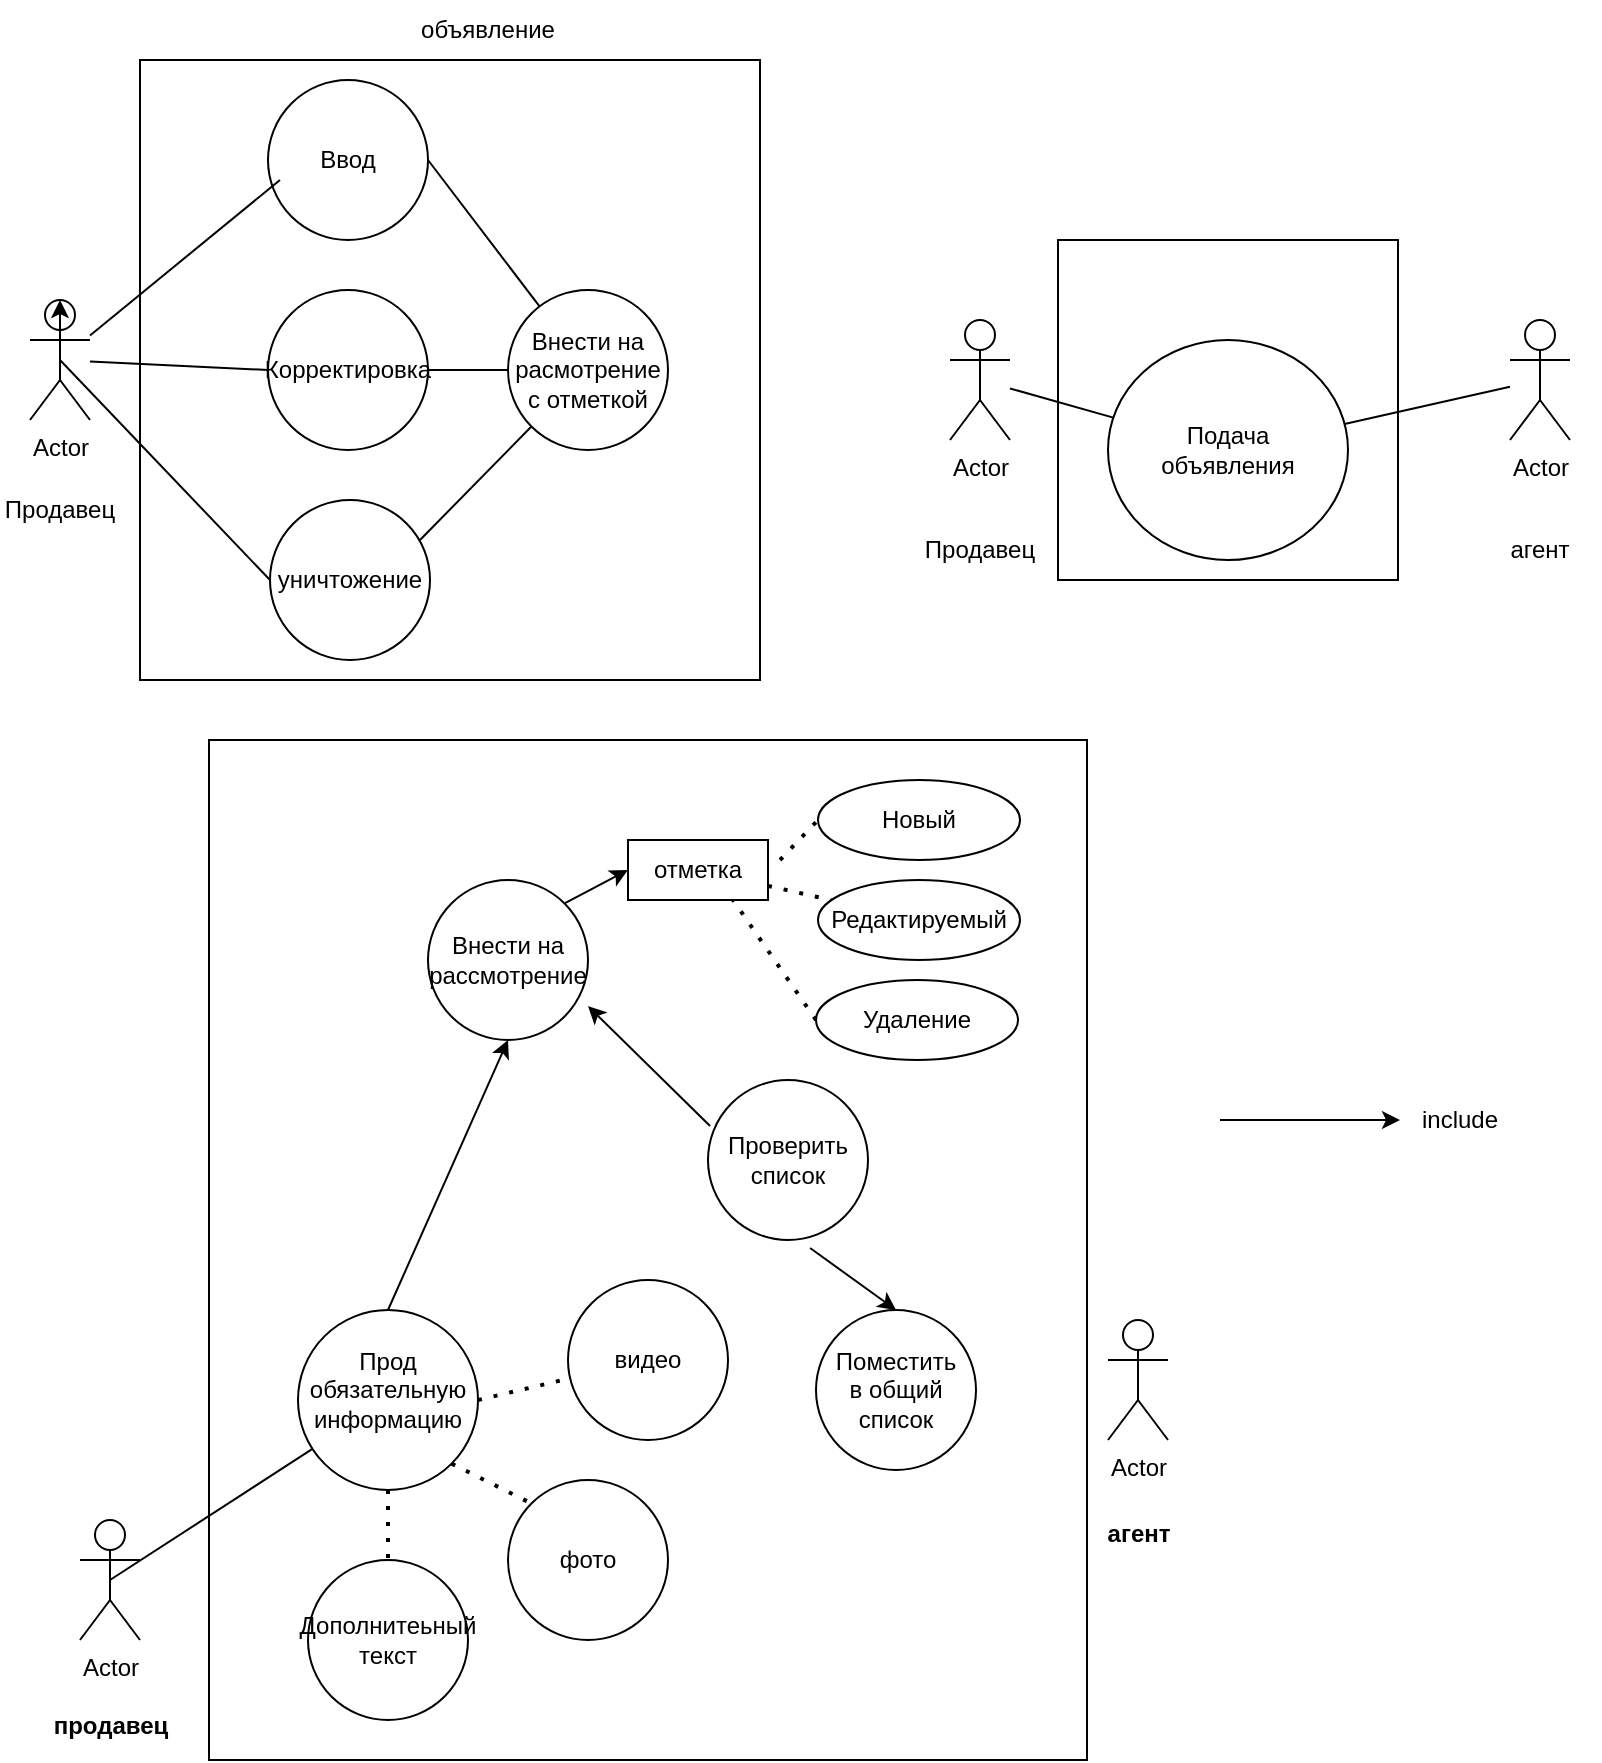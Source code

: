 <mxfile version="21.0.10" type="github">
  <diagram name="Страница 1" id="QJLPe6FTmYmP6zjZLV0D">
    <mxGraphModel dx="1386" dy="1960" grid="1" gridSize="10" guides="1" tooltips="1" connect="1" arrows="1" fold="1" page="1" pageScale="1" pageWidth="827" pageHeight="1169" math="0" shadow="0">
      <root>
        <mxCell id="0" />
        <mxCell id="1" parent="0" />
        <mxCell id="mQkJK_xvVJyAC3WAWVlx-47" value="" style="rounded=0;whiteSpace=wrap;html=1;" vertex="1" parent="1">
          <mxGeometry x="114.5" y="260" width="439" height="510" as="geometry" />
        </mxCell>
        <mxCell id="mQkJK_xvVJyAC3WAWVlx-12" value="Actor" style="shape=umlActor;verticalLabelPosition=bottom;verticalAlign=top;html=1;outlineConnect=0;" vertex="1" parent="1">
          <mxGeometry x="485" y="50" width="30" height="60" as="geometry" />
        </mxCell>
        <mxCell id="mQkJK_xvVJyAC3WAWVlx-13" value="Продавец" style="text;html=1;strokeColor=none;fillColor=none;align=center;verticalAlign=middle;whiteSpace=wrap;rounded=0;" vertex="1" parent="1">
          <mxGeometry x="470" y="150" width="60" height="30" as="geometry" />
        </mxCell>
        <mxCell id="mQkJK_xvVJyAC3WAWVlx-14" value="" style="whiteSpace=wrap;html=1;aspect=fixed;" vertex="1" parent="1">
          <mxGeometry x="539" y="10" width="170" height="170" as="geometry" />
        </mxCell>
        <mxCell id="mQkJK_xvVJyAC3WAWVlx-15" value="Actor" style="shape=umlActor;verticalLabelPosition=bottom;verticalAlign=top;html=1;outlineConnect=0;" vertex="1" parent="1">
          <mxGeometry x="765" y="50" width="30" height="60" as="geometry" />
        </mxCell>
        <mxCell id="mQkJK_xvVJyAC3WAWVlx-16" value="агент" style="text;html=1;strokeColor=none;fillColor=none;align=center;verticalAlign=middle;whiteSpace=wrap;rounded=0;" vertex="1" parent="1">
          <mxGeometry x="750" y="150" width="60" height="30" as="geometry" />
        </mxCell>
        <mxCell id="mQkJK_xvVJyAC3WAWVlx-17" value="" style="endArrow=none;html=1;rounded=0;" edge="1" parent="1" source="mQkJK_xvVJyAC3WAWVlx-12" target="mQkJK_xvVJyAC3WAWVlx-19">
          <mxGeometry width="50" height="50" relative="1" as="geometry">
            <mxPoint x="635" y="150" as="sourcePoint" />
            <mxPoint x="685" y="100" as="targetPoint" />
          </mxGeometry>
        </mxCell>
        <mxCell id="mQkJK_xvVJyAC3WAWVlx-18" value="" style="endArrow=none;html=1;rounded=0;" edge="1" parent="1" source="mQkJK_xvVJyAC3WAWVlx-19" target="mQkJK_xvVJyAC3WAWVlx-15">
          <mxGeometry width="50" height="50" relative="1" as="geometry">
            <mxPoint x="675" y="130" as="sourcePoint" />
            <mxPoint x="685" y="100" as="targetPoint" />
          </mxGeometry>
        </mxCell>
        <mxCell id="mQkJK_xvVJyAC3WAWVlx-19" value="" style="ellipse;whiteSpace=wrap;html=1;" vertex="1" parent="1">
          <mxGeometry x="564" y="60" width="120" height="110" as="geometry" />
        </mxCell>
        <mxCell id="mQkJK_xvVJyAC3WAWVlx-20" value="Подача объявления" style="text;html=1;strokeColor=none;fillColor=none;align=center;verticalAlign=middle;whiteSpace=wrap;rounded=0;" vertex="1" parent="1">
          <mxGeometry x="594" y="100" width="60" height="30" as="geometry" />
        </mxCell>
        <mxCell id="mQkJK_xvVJyAC3WAWVlx-21" value="Actor" style="shape=umlActor;verticalLabelPosition=bottom;verticalAlign=top;html=1;outlineConnect=0;" vertex="1" parent="1">
          <mxGeometry x="564" y="550" width="30" height="60" as="geometry" />
        </mxCell>
        <mxCell id="mQkJK_xvVJyAC3WAWVlx-22" value="Actor" style="shape=umlActor;verticalLabelPosition=bottom;verticalAlign=top;html=1;outlineConnect=0;" vertex="1" parent="1">
          <mxGeometry x="50" y="650" width="30" height="60" as="geometry" />
        </mxCell>
        <mxCell id="mQkJK_xvVJyAC3WAWVlx-23" value="" style="ellipse;whiteSpace=wrap;html=1;aspect=fixed;" vertex="1" parent="1">
          <mxGeometry x="159" y="545" width="90" height="90" as="geometry" />
        </mxCell>
        <mxCell id="mQkJK_xvVJyAC3WAWVlx-25" value="" style="endArrow=none;html=1;rounded=0;exitX=0.5;exitY=0.5;exitDx=0;exitDy=0;exitPerimeter=0;" edge="1" parent="1" source="mQkJK_xvVJyAC3WAWVlx-22" target="mQkJK_xvVJyAC3WAWVlx-23">
          <mxGeometry width="50" height="50" relative="1" as="geometry">
            <mxPoint x="124" y="665.789" as="sourcePoint" />
            <mxPoint x="434" y="380" as="targetPoint" />
          </mxGeometry>
        </mxCell>
        <mxCell id="mQkJK_xvVJyAC3WAWVlx-26" value="Прод&lt;br&gt;обязательную информацию" style="text;html=1;strokeColor=none;fillColor=none;align=center;verticalAlign=middle;whiteSpace=wrap;rounded=0;" vertex="1" parent="1">
          <mxGeometry x="174" y="570" width="60" height="30" as="geometry" />
        </mxCell>
        <mxCell id="mQkJK_xvVJyAC3WAWVlx-27" value="" style="endArrow=none;dashed=1;html=1;dashPattern=1 3;strokeWidth=2;rounded=0;exitX=0.5;exitY=1;exitDx=0;exitDy=0;" edge="1" parent="1" source="mQkJK_xvVJyAC3WAWVlx-23">
          <mxGeometry width="50" height="50" relative="1" as="geometry">
            <mxPoint x="244" y="680" as="sourcePoint" />
            <mxPoint x="204" y="670" as="targetPoint" />
          </mxGeometry>
        </mxCell>
        <mxCell id="mQkJK_xvVJyAC3WAWVlx-28" value="" style="ellipse;whiteSpace=wrap;html=1;aspect=fixed;" vertex="1" parent="1">
          <mxGeometry x="164" y="670" width="80" height="80" as="geometry" />
        </mxCell>
        <mxCell id="mQkJK_xvVJyAC3WAWVlx-29" value="Дополнитеьный текст" style="text;html=1;strokeColor=none;fillColor=none;align=center;verticalAlign=middle;whiteSpace=wrap;rounded=0;" vertex="1" parent="1">
          <mxGeometry x="174" y="695" width="60" height="30" as="geometry" />
        </mxCell>
        <mxCell id="mQkJK_xvVJyAC3WAWVlx-30" value="" style="ellipse;whiteSpace=wrap;html=1;aspect=fixed;" vertex="1" parent="1">
          <mxGeometry x="264" y="630" width="80" height="80" as="geometry" />
        </mxCell>
        <mxCell id="mQkJK_xvVJyAC3WAWVlx-31" value="" style="ellipse;whiteSpace=wrap;html=1;aspect=fixed;" vertex="1" parent="1">
          <mxGeometry x="294" y="530" width="80" height="80" as="geometry" />
        </mxCell>
        <mxCell id="mQkJK_xvVJyAC3WAWVlx-32" value="" style="endArrow=none;dashed=1;html=1;dashPattern=1 3;strokeWidth=2;rounded=0;exitX=1;exitY=0.5;exitDx=0;exitDy=0;" edge="1" parent="1" source="mQkJK_xvVJyAC3WAWVlx-23" target="mQkJK_xvVJyAC3WAWVlx-31">
          <mxGeometry width="50" height="50" relative="1" as="geometry">
            <mxPoint x="234" y="630" as="sourcePoint" />
            <mxPoint x="284" y="580" as="targetPoint" />
          </mxGeometry>
        </mxCell>
        <mxCell id="mQkJK_xvVJyAC3WAWVlx-33" value="" style="endArrow=none;dashed=1;html=1;dashPattern=1 3;strokeWidth=2;rounded=0;exitX=1;exitY=1;exitDx=0;exitDy=0;entryX=0;entryY=0;entryDx=0;entryDy=0;" edge="1" parent="1" source="mQkJK_xvVJyAC3WAWVlx-23" target="mQkJK_xvVJyAC3WAWVlx-30">
          <mxGeometry width="50" height="50" relative="1" as="geometry">
            <mxPoint x="234" y="670" as="sourcePoint" />
            <mxPoint x="284" y="620" as="targetPoint" />
          </mxGeometry>
        </mxCell>
        <mxCell id="mQkJK_xvVJyAC3WAWVlx-34" value="фото" style="text;html=1;strokeColor=none;fillColor=none;align=center;verticalAlign=middle;whiteSpace=wrap;rounded=0;" vertex="1" parent="1">
          <mxGeometry x="274" y="655" width="60" height="30" as="geometry" />
        </mxCell>
        <mxCell id="mQkJK_xvVJyAC3WAWVlx-35" value="видео" style="text;html=1;strokeColor=none;fillColor=none;align=center;verticalAlign=middle;whiteSpace=wrap;rounded=0;" vertex="1" parent="1">
          <mxGeometry x="304" y="555" width="60" height="30" as="geometry" />
        </mxCell>
        <mxCell id="mQkJK_xvVJyAC3WAWVlx-36" value="" style="ellipse;whiteSpace=wrap;html=1;aspect=fixed;" vertex="1" parent="1">
          <mxGeometry x="224" y="330" width="80" height="80" as="geometry" />
        </mxCell>
        <mxCell id="mQkJK_xvVJyAC3WAWVlx-37" value="Внести на рассмотрение" style="text;html=1;strokeColor=none;fillColor=none;align=center;verticalAlign=middle;whiteSpace=wrap;rounded=0;" vertex="1" parent="1">
          <mxGeometry x="234" y="355" width="60" height="30" as="geometry" />
        </mxCell>
        <mxCell id="mQkJK_xvVJyAC3WAWVlx-38" value="" style="endArrow=classic;html=1;rounded=0;exitX=0.5;exitY=0;exitDx=0;exitDy=0;entryX=0.5;entryY=1;entryDx=0;entryDy=0;" edge="1" parent="1" source="mQkJK_xvVJyAC3WAWVlx-23" target="mQkJK_xvVJyAC3WAWVlx-36">
          <mxGeometry width="50" height="50" relative="1" as="geometry">
            <mxPoint x="384" y="400" as="sourcePoint" />
            <mxPoint x="434" y="350" as="targetPoint" />
          </mxGeometry>
        </mxCell>
        <mxCell id="mQkJK_xvVJyAC3WAWVlx-39" value="" style="ellipse;whiteSpace=wrap;html=1;aspect=fixed;" vertex="1" parent="1">
          <mxGeometry x="364" y="430" width="80" height="80" as="geometry" />
        </mxCell>
        <mxCell id="mQkJK_xvVJyAC3WAWVlx-40" value="Проверить список" style="text;html=1;strokeColor=none;fillColor=none;align=center;verticalAlign=middle;whiteSpace=wrap;rounded=0;" vertex="1" parent="1">
          <mxGeometry x="374" y="455" width="60" height="30" as="geometry" />
        </mxCell>
        <mxCell id="mQkJK_xvVJyAC3WAWVlx-41" value="" style="endArrow=classic;html=1;rounded=0;exitX=0.013;exitY=0.288;exitDx=0;exitDy=0;entryX=1;entryY=0.788;entryDx=0;entryDy=0;entryPerimeter=0;exitPerimeter=0;" edge="1" parent="1" source="mQkJK_xvVJyAC3WAWVlx-39" target="mQkJK_xvVJyAC3WAWVlx-36">
          <mxGeometry width="50" height="50" relative="1" as="geometry">
            <mxPoint x="384" y="390" as="sourcePoint" />
            <mxPoint x="434" y="340" as="targetPoint" />
          </mxGeometry>
        </mxCell>
        <mxCell id="mQkJK_xvVJyAC3WAWVlx-42" value="агент" style="text;align=center;fontStyle=1;verticalAlign=middle;spacingLeft=3;spacingRight=3;strokeColor=none;rotatable=0;points=[[0,0.5],[1,0.5]];portConstraint=eastwest;html=1;" vertex="1" parent="1">
          <mxGeometry x="539" y="644" width="80" height="26" as="geometry" />
        </mxCell>
        <mxCell id="mQkJK_xvVJyAC3WAWVlx-43" value="продавец" style="text;align=center;fontStyle=1;verticalAlign=middle;spacingLeft=3;spacingRight=3;strokeColor=none;rotatable=0;points=[[0,0.5],[1,0.5]];portConstraint=eastwest;html=1;" vertex="1" parent="1">
          <mxGeometry x="25" y="740" width="80" height="26" as="geometry" />
        </mxCell>
        <mxCell id="mQkJK_xvVJyAC3WAWVlx-44" value="" style="ellipse;whiteSpace=wrap;html=1;aspect=fixed;" vertex="1" parent="1">
          <mxGeometry x="418" y="545" width="80" height="80" as="geometry" />
        </mxCell>
        <mxCell id="mQkJK_xvVJyAC3WAWVlx-45" value="Поместить в общий список" style="text;html=1;strokeColor=none;fillColor=none;align=center;verticalAlign=middle;whiteSpace=wrap;rounded=0;" vertex="1" parent="1">
          <mxGeometry x="428" y="570" width="60" height="30" as="geometry" />
        </mxCell>
        <mxCell id="mQkJK_xvVJyAC3WAWVlx-46" value="" style="endArrow=classic;html=1;rounded=0;exitX=0.638;exitY=1.05;exitDx=0;exitDy=0;exitPerimeter=0;entryX=0.5;entryY=0;entryDx=0;entryDy=0;" edge="1" parent="1" source="mQkJK_xvVJyAC3WAWVlx-39" target="mQkJK_xvVJyAC3WAWVlx-44">
          <mxGeometry width="50" height="50" relative="1" as="geometry">
            <mxPoint x="454" y="540" as="sourcePoint" />
            <mxPoint x="504" y="490" as="targetPoint" />
          </mxGeometry>
        </mxCell>
        <mxCell id="mQkJK_xvVJyAC3WAWVlx-48" value="" style="endArrow=classic;html=1;rounded=0;" edge="1" parent="1" target="mQkJK_xvVJyAC3WAWVlx-49">
          <mxGeometry width="50" height="50" relative="1" as="geometry">
            <mxPoint x="620" y="450" as="sourcePoint" />
            <mxPoint x="740" y="450" as="targetPoint" />
          </mxGeometry>
        </mxCell>
        <mxCell id="mQkJK_xvVJyAC3WAWVlx-49" value="include" style="text;html=1;strokeColor=none;fillColor=none;align=center;verticalAlign=middle;whiteSpace=wrap;rounded=0;" vertex="1" parent="1">
          <mxGeometry x="710" y="435" width="60" height="30" as="geometry" />
        </mxCell>
        <mxCell id="mQkJK_xvVJyAC3WAWVlx-50" value="Actor" style="shape=umlActor;verticalLabelPosition=bottom;verticalAlign=top;html=1;outlineConnect=0;" vertex="1" parent="1">
          <mxGeometry x="25" y="40" width="30" height="60" as="geometry" />
        </mxCell>
        <mxCell id="mQkJK_xvVJyAC3WAWVlx-51" value="" style="rounded=0;whiteSpace=wrap;html=1;" vertex="1" parent="1">
          <mxGeometry x="80" y="-80" width="310" height="310" as="geometry" />
        </mxCell>
        <mxCell id="mQkJK_xvVJyAC3WAWVlx-52" style="edgeStyle=orthogonalEdgeStyle;rounded=0;orthogonalLoop=1;jettySize=auto;html=1;exitX=0.5;exitY=0.5;exitDx=0;exitDy=0;exitPerimeter=0;entryX=0.5;entryY=0;entryDx=0;entryDy=0;entryPerimeter=0;" edge="1" parent="1" source="mQkJK_xvVJyAC3WAWVlx-50" target="mQkJK_xvVJyAC3WAWVlx-50">
          <mxGeometry relative="1" as="geometry" />
        </mxCell>
        <mxCell id="mQkJK_xvVJyAC3WAWVlx-53" value="Ввод" style="ellipse;whiteSpace=wrap;html=1;aspect=fixed;" vertex="1" parent="1">
          <mxGeometry x="144" y="-70" width="80" height="80" as="geometry" />
        </mxCell>
        <mxCell id="mQkJK_xvVJyAC3WAWVlx-54" value="Корректировка" style="ellipse;whiteSpace=wrap;html=1;aspect=fixed;" vertex="1" parent="1">
          <mxGeometry x="144" y="35" width="80" height="80" as="geometry" />
        </mxCell>
        <mxCell id="mQkJK_xvVJyAC3WAWVlx-55" value="уничтожение" style="ellipse;whiteSpace=wrap;html=1;aspect=fixed;" vertex="1" parent="1">
          <mxGeometry x="145" y="140" width="80" height="80" as="geometry" />
        </mxCell>
        <mxCell id="mQkJK_xvVJyAC3WAWVlx-57" value="Продавец" style="text;html=1;strokeColor=none;fillColor=none;align=center;verticalAlign=middle;whiteSpace=wrap;rounded=0;" vertex="1" parent="1">
          <mxGeometry x="10" y="130" width="60" height="30" as="geometry" />
        </mxCell>
        <mxCell id="mQkJK_xvVJyAC3WAWVlx-58" value="объявление" style="text;html=1;strokeColor=none;fillColor=none;align=center;verticalAlign=middle;whiteSpace=wrap;rounded=0;" vertex="1" parent="1">
          <mxGeometry x="224" y="-110" width="60" height="30" as="geometry" />
        </mxCell>
        <mxCell id="mQkJK_xvVJyAC3WAWVlx-60" value="" style="endArrow=none;html=1;rounded=0;entryX=0.075;entryY=0.625;entryDx=0;entryDy=0;entryPerimeter=0;" edge="1" parent="1" source="mQkJK_xvVJyAC3WAWVlx-50" target="mQkJK_xvVJyAC3WAWVlx-53">
          <mxGeometry width="50" height="50" relative="1" as="geometry">
            <mxPoint x="80" y="50" as="sourcePoint" />
            <mxPoint x="130" as="targetPoint" />
          </mxGeometry>
        </mxCell>
        <mxCell id="mQkJK_xvVJyAC3WAWVlx-61" value="" style="endArrow=none;html=1;rounded=0;entryX=0;entryY=0.5;entryDx=0;entryDy=0;" edge="1" parent="1" source="mQkJK_xvVJyAC3WAWVlx-50" target="mQkJK_xvVJyAC3WAWVlx-54">
          <mxGeometry width="50" height="50" relative="1" as="geometry">
            <mxPoint x="340" y="280" as="sourcePoint" />
            <mxPoint x="390" y="230" as="targetPoint" />
          </mxGeometry>
        </mxCell>
        <mxCell id="mQkJK_xvVJyAC3WAWVlx-62" value="" style="endArrow=none;html=1;rounded=0;exitX=0.5;exitY=0.5;exitDx=0;exitDy=0;exitPerimeter=0;entryX=0;entryY=0.5;entryDx=0;entryDy=0;" edge="1" parent="1" source="mQkJK_xvVJyAC3WAWVlx-50" target="mQkJK_xvVJyAC3WAWVlx-55">
          <mxGeometry width="50" height="50" relative="1" as="geometry">
            <mxPoint x="340" y="280" as="sourcePoint" />
            <mxPoint x="390" y="230" as="targetPoint" />
          </mxGeometry>
        </mxCell>
        <mxCell id="mQkJK_xvVJyAC3WAWVlx-64" value="Внести на расмотрение с отметкой" style="ellipse;whiteSpace=wrap;html=1;aspect=fixed;" vertex="1" parent="1">
          <mxGeometry x="264" y="35" width="80" height="80" as="geometry" />
        </mxCell>
        <mxCell id="mQkJK_xvVJyAC3WAWVlx-66" value="" style="endArrow=none;html=1;rounded=0;exitX=1;exitY=0.5;exitDx=0;exitDy=0;" edge="1" parent="1" source="mQkJK_xvVJyAC3WAWVlx-53" target="mQkJK_xvVJyAC3WAWVlx-64">
          <mxGeometry width="50" height="50" relative="1" as="geometry">
            <mxPoint x="270" y="10" as="sourcePoint" />
            <mxPoint x="320" y="-40" as="targetPoint" />
          </mxGeometry>
        </mxCell>
        <mxCell id="mQkJK_xvVJyAC3WAWVlx-67" value="" style="endArrow=none;html=1;rounded=0;" edge="1" parent="1" source="mQkJK_xvVJyAC3WAWVlx-54" target="mQkJK_xvVJyAC3WAWVlx-64">
          <mxGeometry width="50" height="50" relative="1" as="geometry">
            <mxPoint x="300" as="sourcePoint" />
            <mxPoint x="350" y="-50" as="targetPoint" />
          </mxGeometry>
        </mxCell>
        <mxCell id="mQkJK_xvVJyAC3WAWVlx-68" value="" style="endArrow=none;html=1;rounded=0;entryX=0;entryY=1;entryDx=0;entryDy=0;" edge="1" parent="1" target="mQkJK_xvVJyAC3WAWVlx-64">
          <mxGeometry width="50" height="50" relative="1" as="geometry">
            <mxPoint x="220" y="160" as="sourcePoint" />
            <mxPoint x="270" y="110" as="targetPoint" />
          </mxGeometry>
        </mxCell>
        <mxCell id="mQkJK_xvVJyAC3WAWVlx-69" value="отметка" style="rounded=0;whiteSpace=wrap;html=1;" vertex="1" parent="1">
          <mxGeometry x="324" y="310" width="70" height="30" as="geometry" />
        </mxCell>
        <mxCell id="mQkJK_xvVJyAC3WAWVlx-70" value="Новый" style="ellipse;whiteSpace=wrap;html=1;" vertex="1" parent="1">
          <mxGeometry x="419" y="280" width="101" height="40" as="geometry" />
        </mxCell>
        <mxCell id="mQkJK_xvVJyAC3WAWVlx-71" value="Редактируемый" style="ellipse;whiteSpace=wrap;html=1;" vertex="1" parent="1">
          <mxGeometry x="419" y="330" width="101" height="40" as="geometry" />
        </mxCell>
        <mxCell id="mQkJK_xvVJyAC3WAWVlx-72" value="Удаление" style="ellipse;whiteSpace=wrap;html=1;" vertex="1" parent="1">
          <mxGeometry x="418" y="380" width="101" height="40" as="geometry" />
        </mxCell>
        <mxCell id="mQkJK_xvVJyAC3WAWVlx-73" value="" style="endArrow=none;dashed=1;html=1;dashPattern=1 3;strokeWidth=2;rounded=0;entryX=0;entryY=0.5;entryDx=0;entryDy=0;" edge="1" parent="1" target="mQkJK_xvVJyAC3WAWVlx-70">
          <mxGeometry width="50" height="50" relative="1" as="geometry">
            <mxPoint x="400" y="320" as="sourcePoint" />
            <mxPoint x="420" y="290" as="targetPoint" />
          </mxGeometry>
        </mxCell>
        <mxCell id="mQkJK_xvVJyAC3WAWVlx-74" value="" style="endArrow=none;dashed=1;html=1;dashPattern=1 3;strokeWidth=2;rounded=0;" edge="1" parent="1" source="mQkJK_xvVJyAC3WAWVlx-69" target="mQkJK_xvVJyAC3WAWVlx-71">
          <mxGeometry width="50" height="50" relative="1" as="geometry">
            <mxPoint x="359" y="390" as="sourcePoint" />
            <mxPoint x="359" y="410.711" as="targetPoint" />
          </mxGeometry>
        </mxCell>
        <mxCell id="mQkJK_xvVJyAC3WAWVlx-75" value="" style="endArrow=none;dashed=1;html=1;dashPattern=1 3;strokeWidth=2;rounded=0;exitX=0;exitY=0.5;exitDx=0;exitDy=0;entryX=0.75;entryY=1;entryDx=0;entryDy=0;" edge="1" parent="1" source="mQkJK_xvVJyAC3WAWVlx-72" target="mQkJK_xvVJyAC3WAWVlx-69">
          <mxGeometry width="50" height="50" relative="1" as="geometry">
            <mxPoint x="369" y="410" as="sourcePoint" />
            <mxPoint x="419" y="360" as="targetPoint" />
          </mxGeometry>
        </mxCell>
        <mxCell id="mQkJK_xvVJyAC3WAWVlx-77" value="" style="endArrow=classic;html=1;rounded=0;exitX=1;exitY=0;exitDx=0;exitDy=0;entryX=0;entryY=0.5;entryDx=0;entryDy=0;" edge="1" parent="1" source="mQkJK_xvVJyAC3WAWVlx-36" target="mQkJK_xvVJyAC3WAWVlx-69">
          <mxGeometry width="50" height="50" relative="1" as="geometry">
            <mxPoint x="340" y="260" as="sourcePoint" />
            <mxPoint x="390" y="210" as="targetPoint" />
          </mxGeometry>
        </mxCell>
      </root>
    </mxGraphModel>
  </diagram>
</mxfile>
